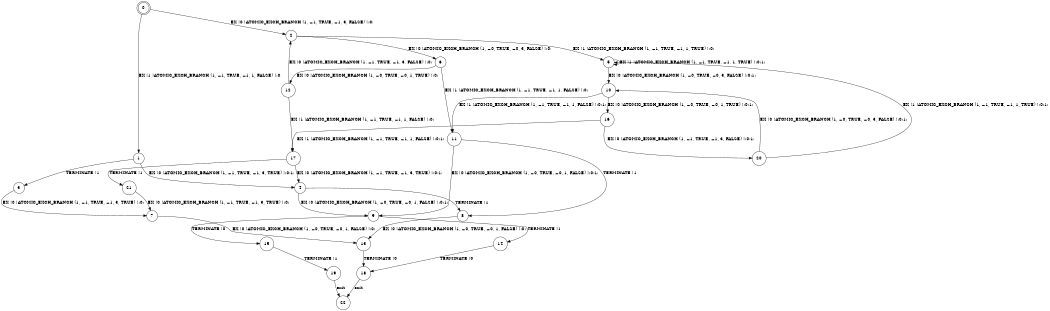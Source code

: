 digraph BCG {
size = "7, 10.5";
center = TRUE;
node [shape = circle];
0 [peripheries = 2];
0 -> 1 [label = "EX !1 !ATOMIC_EXCH_BRANCH (1, +1, TRUE, +1, 1, FALSE) !:0:"];
0 -> 2 [label = "EX !0 !ATOMIC_EXCH_BRANCH (1, +1, TRUE, +1, 3, FALSE) !:0:"];
1 -> 3 [label = "TERMINATE !1"];
1 -> 4 [label = "EX !0 !ATOMIC_EXCH_BRANCH (1, +1, TRUE, +1, 3, TRUE) !:0:1:"];
2 -> 5 [label = "EX !1 !ATOMIC_EXCH_BRANCH (1, +1, TRUE, +1, 1, TRUE) !:0:"];
2 -> 6 [label = "EX !0 !ATOMIC_EXCH_BRANCH (1, +0, TRUE, +0, 3, FALSE) !:0:"];
3 -> 7 [label = "EX !0 !ATOMIC_EXCH_BRANCH (1, +1, TRUE, +1, 3, TRUE) !:0:"];
4 -> 8 [label = "TERMINATE !1"];
4 -> 9 [label = "EX !0 !ATOMIC_EXCH_BRANCH (1, +0, TRUE, +0, 1, FALSE) !:0:1:"];
5 -> 5 [label = "EX !1 !ATOMIC_EXCH_BRANCH (1, +1, TRUE, +1, 1, TRUE) !:0:1:"];
5 -> 10 [label = "EX !0 !ATOMIC_EXCH_BRANCH (1, +0, TRUE, +0, 3, FALSE) !:0:1:"];
6 -> 11 [label = "EX !1 !ATOMIC_EXCH_BRANCH (1, +1, TRUE, +1, 1, FALSE) !:0:"];
6 -> 12 [label = "EX !0 !ATOMIC_EXCH_BRANCH (1, +0, TRUE, +0, 1, TRUE) !:0:"];
7 -> 13 [label = "EX !0 !ATOMIC_EXCH_BRANCH (1, +0, TRUE, +0, 1, FALSE) !:0:"];
8 -> 13 [label = "EX !0 !ATOMIC_EXCH_BRANCH (1, +0, TRUE, +0, 1, FALSE) !:0:"];
9 -> 14 [label = "TERMINATE !1"];
9 -> 15 [label = "TERMINATE !0"];
10 -> 11 [label = "EX !1 !ATOMIC_EXCH_BRANCH (1, +1, TRUE, +1, 1, FALSE) !:0:1:"];
10 -> 16 [label = "EX !0 !ATOMIC_EXCH_BRANCH (1, +0, TRUE, +0, 1, TRUE) !:0:1:"];
11 -> 8 [label = "TERMINATE !1"];
11 -> 9 [label = "EX !0 !ATOMIC_EXCH_BRANCH (1, +0, TRUE, +0, 1, FALSE) !:0:1:"];
12 -> 17 [label = "EX !1 !ATOMIC_EXCH_BRANCH (1, +1, TRUE, +1, 1, FALSE) !:0:"];
12 -> 2 [label = "EX !0 !ATOMIC_EXCH_BRANCH (1, +1, TRUE, +1, 3, FALSE) !:0:"];
13 -> 18 [label = "TERMINATE !0"];
14 -> 18 [label = "TERMINATE !0"];
15 -> 19 [label = "TERMINATE !1"];
16 -> 17 [label = "EX !1 !ATOMIC_EXCH_BRANCH (1, +1, TRUE, +1, 1, FALSE) !:0:1:"];
16 -> 20 [label = "EX !0 !ATOMIC_EXCH_BRANCH (1, +1, TRUE, +1, 3, FALSE) !:0:1:"];
17 -> 21 [label = "TERMINATE !1"];
17 -> 4 [label = "EX !0 !ATOMIC_EXCH_BRANCH (1, +1, TRUE, +1, 3, TRUE) !:0:1:"];
18 -> 22 [label = "exit"];
19 -> 22 [label = "exit"];
20 -> 5 [label = "EX !1 !ATOMIC_EXCH_BRANCH (1, +1, TRUE, +1, 1, TRUE) !:0:1:"];
20 -> 10 [label = "EX !0 !ATOMIC_EXCH_BRANCH (1, +0, TRUE, +0, 3, FALSE) !:0:1:"];
21 -> 7 [label = "EX !0 !ATOMIC_EXCH_BRANCH (1, +1, TRUE, +1, 3, TRUE) !:0:"];
}

